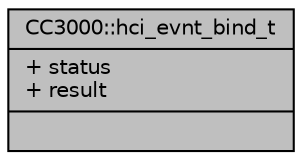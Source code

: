 digraph "CC3000::hci_evnt_bind_t"
{
  edge [fontname="Helvetica",fontsize="10",labelfontname="Helvetica",labelfontsize="10"];
  node [fontname="Helvetica",fontsize="10",shape=record];
  Node1 [label="{CC3000::hci_evnt_bind_t\n|+ status\l+ result\l|}",height=0.2,width=0.4,color="black", fillcolor="grey75", style="filled", fontcolor="black"];
}

